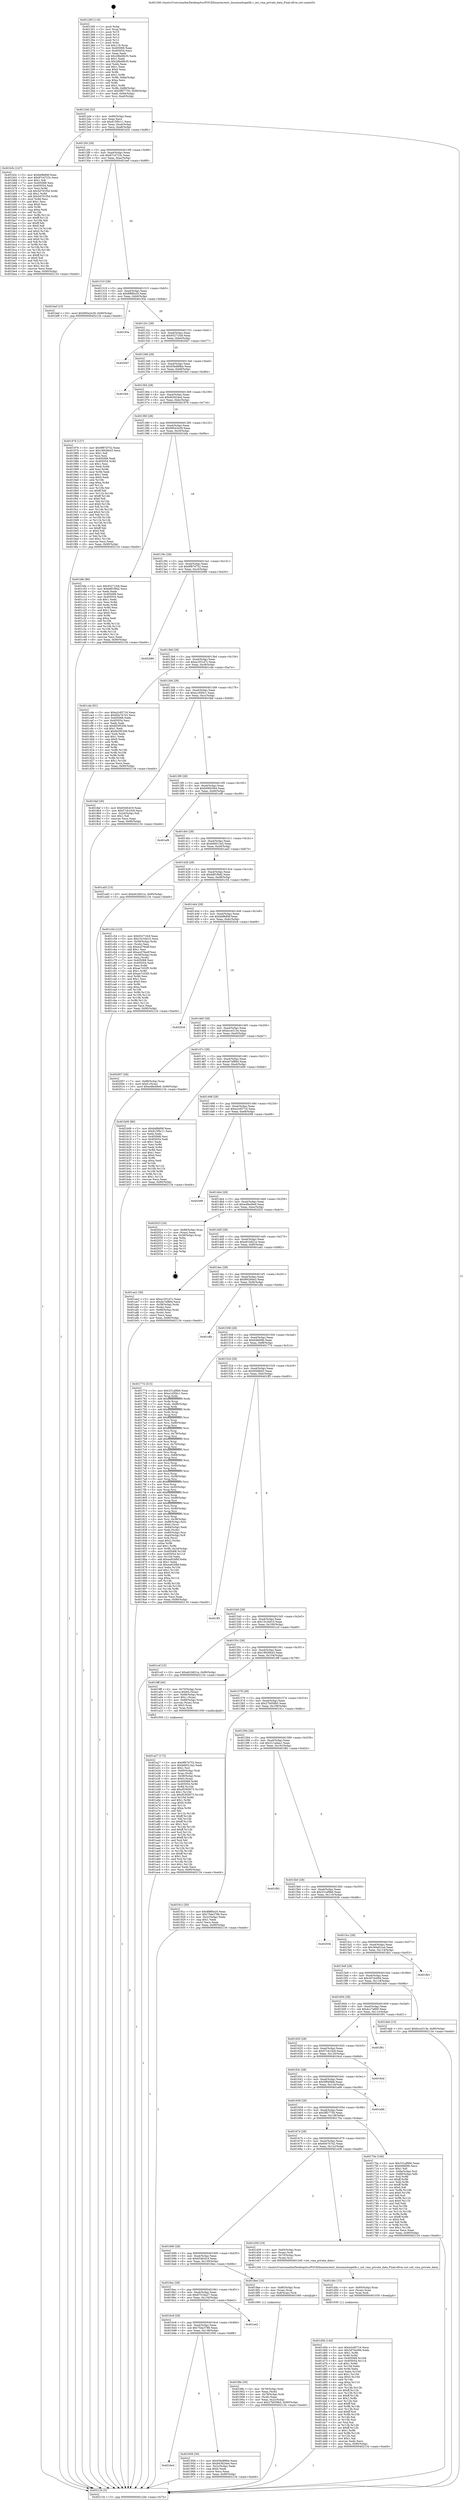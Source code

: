 digraph "0x401260" {
  label = "0x401260 (/mnt/c/Users/mathe/Desktop/tcc/POCII/binaries/extr_linuxmmhugetlb.c_set_vma_private_data_Final-ollvm.out::main(0))"
  labelloc = "t"
  node[shape=record]

  Entry [label="",width=0.3,height=0.3,shape=circle,fillcolor=black,style=filled]
  "0x4012d4" [label="{
     0x4012d4 [32]\l
     | [instrs]\l
     &nbsp;&nbsp;0x4012d4 \<+6\>: mov -0x90(%rbp),%eax\l
     &nbsp;&nbsp;0x4012da \<+2\>: mov %eax,%ecx\l
     &nbsp;&nbsp;0x4012dc \<+6\>: sub $0x815f5c11,%ecx\l
     &nbsp;&nbsp;0x4012e2 \<+6\>: mov %eax,-0xa4(%rbp)\l
     &nbsp;&nbsp;0x4012e8 \<+6\>: mov %ecx,-0xa8(%rbp)\l
     &nbsp;&nbsp;0x4012ee \<+6\>: je 0000000000401b5c \<main+0x8fc\>\l
  }"]
  "0x401b5c" [label="{
     0x401b5c [147]\l
     | [instrs]\l
     &nbsp;&nbsp;0x401b5c \<+5\>: mov $0xbbf8df4f,%eax\l
     &nbsp;&nbsp;0x401b61 \<+5\>: mov $0x87c4723c,%ecx\l
     &nbsp;&nbsp;0x401b66 \<+2\>: mov $0x1,%dl\l
     &nbsp;&nbsp;0x401b68 \<+7\>: mov 0x405068,%esi\l
     &nbsp;&nbsp;0x401b6f \<+7\>: mov 0x405054,%edi\l
     &nbsp;&nbsp;0x401b76 \<+3\>: mov %esi,%r8d\l
     &nbsp;&nbsp;0x401b79 \<+7\>: sub $0x5d781f5d,%r8d\l
     &nbsp;&nbsp;0x401b80 \<+4\>: sub $0x1,%r8d\l
     &nbsp;&nbsp;0x401b84 \<+7\>: add $0x5d781f5d,%r8d\l
     &nbsp;&nbsp;0x401b8b \<+4\>: imul %r8d,%esi\l
     &nbsp;&nbsp;0x401b8f \<+3\>: and $0x1,%esi\l
     &nbsp;&nbsp;0x401b92 \<+3\>: cmp $0x0,%esi\l
     &nbsp;&nbsp;0x401b95 \<+4\>: sete %r9b\l
     &nbsp;&nbsp;0x401b99 \<+3\>: cmp $0xa,%edi\l
     &nbsp;&nbsp;0x401b9c \<+4\>: setl %r10b\l
     &nbsp;&nbsp;0x401ba0 \<+3\>: mov %r9b,%r11b\l
     &nbsp;&nbsp;0x401ba3 \<+4\>: xor $0xff,%r11b\l
     &nbsp;&nbsp;0x401ba7 \<+3\>: mov %r10b,%bl\l
     &nbsp;&nbsp;0x401baa \<+3\>: xor $0xff,%bl\l
     &nbsp;&nbsp;0x401bad \<+3\>: xor $0x0,%dl\l
     &nbsp;&nbsp;0x401bb0 \<+3\>: mov %r11b,%r14b\l
     &nbsp;&nbsp;0x401bb3 \<+4\>: and $0x0,%r14b\l
     &nbsp;&nbsp;0x401bb7 \<+3\>: and %dl,%r9b\l
     &nbsp;&nbsp;0x401bba \<+3\>: mov %bl,%r15b\l
     &nbsp;&nbsp;0x401bbd \<+4\>: and $0x0,%r15b\l
     &nbsp;&nbsp;0x401bc1 \<+3\>: and %dl,%r10b\l
     &nbsp;&nbsp;0x401bc4 \<+3\>: or %r9b,%r14b\l
     &nbsp;&nbsp;0x401bc7 \<+3\>: or %r10b,%r15b\l
     &nbsp;&nbsp;0x401bca \<+3\>: xor %r15b,%r14b\l
     &nbsp;&nbsp;0x401bcd \<+3\>: or %bl,%r11b\l
     &nbsp;&nbsp;0x401bd0 \<+4\>: xor $0xff,%r11b\l
     &nbsp;&nbsp;0x401bd4 \<+3\>: or $0x0,%dl\l
     &nbsp;&nbsp;0x401bd7 \<+3\>: and %dl,%r11b\l
     &nbsp;&nbsp;0x401bda \<+3\>: or %r11b,%r14b\l
     &nbsp;&nbsp;0x401bdd \<+4\>: test $0x1,%r14b\l
     &nbsp;&nbsp;0x401be1 \<+3\>: cmovne %ecx,%eax\l
     &nbsp;&nbsp;0x401be4 \<+6\>: mov %eax,-0x90(%rbp)\l
     &nbsp;&nbsp;0x401bea \<+5\>: jmp 0000000000402134 \<main+0xed4\>\l
  }"]
  "0x4012f4" [label="{
     0x4012f4 [28]\l
     | [instrs]\l
     &nbsp;&nbsp;0x4012f4 \<+5\>: jmp 00000000004012f9 \<main+0x99\>\l
     &nbsp;&nbsp;0x4012f9 \<+6\>: mov -0xa4(%rbp),%eax\l
     &nbsp;&nbsp;0x4012ff \<+5\>: sub $0x87c4723c,%eax\l
     &nbsp;&nbsp;0x401304 \<+6\>: mov %eax,-0xac(%rbp)\l
     &nbsp;&nbsp;0x40130a \<+6\>: je 0000000000401bef \<main+0x98f\>\l
  }"]
  Exit [label="",width=0.3,height=0.3,shape=circle,fillcolor=black,style=filled,peripheries=2]
  "0x401bef" [label="{
     0x401bef [15]\l
     | [instrs]\l
     &nbsp;&nbsp;0x401bef \<+10\>: movl $0x995e2e39,-0x90(%rbp)\l
     &nbsp;&nbsp;0x401bf9 \<+5\>: jmp 0000000000402134 \<main+0xed4\>\l
  }"]
  "0x401310" [label="{
     0x401310 [28]\l
     | [instrs]\l
     &nbsp;&nbsp;0x401310 \<+5\>: jmp 0000000000401315 \<main+0xb5\>\l
     &nbsp;&nbsp;0x401315 \<+6\>: mov -0xa4(%rbp),%eax\l
     &nbsp;&nbsp;0x40131b \<+5\>: sub $0x8f8f0e20,%eax\l
     &nbsp;&nbsp;0x401320 \<+6\>: mov %eax,-0xb0(%rbp)\l
     &nbsp;&nbsp;0x401326 \<+6\>: je 000000000040193a \<main+0x6da\>\l
  }"]
  "0x401d5b" [label="{
     0x401d5b [144]\l
     | [instrs]\l
     &nbsp;&nbsp;0x401d5b \<+5\>: mov $0xe2c65716,%ecx\l
     &nbsp;&nbsp;0x401d60 \<+5\>: mov $0x3d7dc094,%edx\l
     &nbsp;&nbsp;0x401d65 \<+3\>: mov $0x1,%r8b\l
     &nbsp;&nbsp;0x401d68 \<+3\>: xor %r9d,%r9d\l
     &nbsp;&nbsp;0x401d6b \<+8\>: mov 0x405068,%r10d\l
     &nbsp;&nbsp;0x401d73 \<+8\>: mov 0x405054,%r11d\l
     &nbsp;&nbsp;0x401d7b \<+4\>: sub $0x1,%r9d\l
     &nbsp;&nbsp;0x401d7f \<+3\>: mov %r10d,%ebx\l
     &nbsp;&nbsp;0x401d82 \<+3\>: add %r9d,%ebx\l
     &nbsp;&nbsp;0x401d85 \<+4\>: imul %ebx,%r10d\l
     &nbsp;&nbsp;0x401d89 \<+4\>: and $0x1,%r10d\l
     &nbsp;&nbsp;0x401d8d \<+4\>: cmp $0x0,%r10d\l
     &nbsp;&nbsp;0x401d91 \<+4\>: sete %r14b\l
     &nbsp;&nbsp;0x401d95 \<+4\>: cmp $0xa,%r11d\l
     &nbsp;&nbsp;0x401d99 \<+4\>: setl %r15b\l
     &nbsp;&nbsp;0x401d9d \<+3\>: mov %r14b,%r12b\l
     &nbsp;&nbsp;0x401da0 \<+4\>: xor $0xff,%r12b\l
     &nbsp;&nbsp;0x401da4 \<+3\>: mov %r15b,%r13b\l
     &nbsp;&nbsp;0x401da7 \<+4\>: xor $0xff,%r13b\l
     &nbsp;&nbsp;0x401dab \<+4\>: xor $0x1,%r8b\l
     &nbsp;&nbsp;0x401daf \<+3\>: mov %r12b,%al\l
     &nbsp;&nbsp;0x401db2 \<+2\>: and $0xff,%al\l
     &nbsp;&nbsp;0x401db4 \<+3\>: and %r8b,%r14b\l
     &nbsp;&nbsp;0x401db7 \<+3\>: mov %r13b,%sil\l
     &nbsp;&nbsp;0x401dba \<+4\>: and $0xff,%sil\l
     &nbsp;&nbsp;0x401dbe \<+3\>: and %r8b,%r15b\l
     &nbsp;&nbsp;0x401dc1 \<+3\>: or %r14b,%al\l
     &nbsp;&nbsp;0x401dc4 \<+3\>: or %r15b,%sil\l
     &nbsp;&nbsp;0x401dc7 \<+3\>: xor %sil,%al\l
     &nbsp;&nbsp;0x401dca \<+3\>: or %r13b,%r12b\l
     &nbsp;&nbsp;0x401dcd \<+4\>: xor $0xff,%r12b\l
     &nbsp;&nbsp;0x401dd1 \<+4\>: or $0x1,%r8b\l
     &nbsp;&nbsp;0x401dd5 \<+3\>: and %r8b,%r12b\l
     &nbsp;&nbsp;0x401dd8 \<+3\>: or %r12b,%al\l
     &nbsp;&nbsp;0x401ddb \<+2\>: test $0x1,%al\l
     &nbsp;&nbsp;0x401ddd \<+3\>: cmovne %edx,%ecx\l
     &nbsp;&nbsp;0x401de0 \<+6\>: mov %ecx,-0x90(%rbp)\l
     &nbsp;&nbsp;0x401de6 \<+5\>: jmp 0000000000402134 \<main+0xed4\>\l
  }"]
  "0x40193a" [label="{
     0x40193a\l
  }", style=dashed]
  "0x40132c" [label="{
     0x40132c [28]\l
     | [instrs]\l
     &nbsp;&nbsp;0x40132c \<+5\>: jmp 0000000000401331 \<main+0xd1\>\l
     &nbsp;&nbsp;0x401331 \<+6\>: mov -0xa4(%rbp),%eax\l
     &nbsp;&nbsp;0x401337 \<+5\>: sub $0x93271fc8,%eax\l
     &nbsp;&nbsp;0x40133c \<+6\>: mov %eax,-0xb4(%rbp)\l
     &nbsp;&nbsp;0x401342 \<+6\>: je 00000000004020d7 \<main+0xe77\>\l
  }"]
  "0x401d4c" [label="{
     0x401d4c [15]\l
     | [instrs]\l
     &nbsp;&nbsp;0x401d4c \<+4\>: mov -0x60(%rbp),%rax\l
     &nbsp;&nbsp;0x401d50 \<+3\>: mov (%rax),%rax\l
     &nbsp;&nbsp;0x401d53 \<+3\>: mov %rax,%rdi\l
     &nbsp;&nbsp;0x401d56 \<+5\>: call 0000000000401030 \<free@plt\>\l
     | [calls]\l
     &nbsp;&nbsp;0x401030 \{1\} (unknown)\l
  }"]
  "0x4020d7" [label="{
     0x4020d7\l
  }", style=dashed]
  "0x401348" [label="{
     0x401348 [28]\l
     | [instrs]\l
     &nbsp;&nbsp;0x401348 \<+5\>: jmp 000000000040134d \<main+0xed\>\l
     &nbsp;&nbsp;0x40134d \<+6\>: mov -0xa4(%rbp),%eax\l
     &nbsp;&nbsp;0x401353 \<+5\>: sub $0x93bd89be,%eax\l
     &nbsp;&nbsp;0x401358 \<+6\>: mov %eax,-0xb8(%rbp)\l
     &nbsp;&nbsp;0x40135e \<+6\>: je 0000000000401fe4 \<main+0xd84\>\l
  }"]
  "0x401a27" [label="{
     0x401a27 [172]\l
     | [instrs]\l
     &nbsp;&nbsp;0x401a27 \<+5\>: mov $0x9f87d752,%ecx\l
     &nbsp;&nbsp;0x401a2c \<+5\>: mov $0xb66013a2,%edx\l
     &nbsp;&nbsp;0x401a31 \<+3\>: mov $0x1,%sil\l
     &nbsp;&nbsp;0x401a34 \<+4\>: mov -0x60(%rbp),%rdi\l
     &nbsp;&nbsp;0x401a38 \<+3\>: mov %rax,(%rdi)\l
     &nbsp;&nbsp;0x401a3b \<+4\>: mov -0x58(%rbp),%rax\l
     &nbsp;&nbsp;0x401a3f \<+6\>: movl $0x0,(%rax)\l
     &nbsp;&nbsp;0x401a45 \<+8\>: mov 0x405068,%r8d\l
     &nbsp;&nbsp;0x401a4d \<+8\>: mov 0x405054,%r9d\l
     &nbsp;&nbsp;0x401a55 \<+3\>: mov %r8d,%r10d\l
     &nbsp;&nbsp;0x401a58 \<+7\>: add $0xd5365673,%r10d\l
     &nbsp;&nbsp;0x401a5f \<+4\>: sub $0x1,%r10d\l
     &nbsp;&nbsp;0x401a63 \<+7\>: sub $0xd5365673,%r10d\l
     &nbsp;&nbsp;0x401a6a \<+4\>: imul %r10d,%r8d\l
     &nbsp;&nbsp;0x401a6e \<+4\>: and $0x1,%r8d\l
     &nbsp;&nbsp;0x401a72 \<+4\>: cmp $0x0,%r8d\l
     &nbsp;&nbsp;0x401a76 \<+4\>: sete %r11b\l
     &nbsp;&nbsp;0x401a7a \<+4\>: cmp $0xa,%r9d\l
     &nbsp;&nbsp;0x401a7e \<+3\>: setl %bl\l
     &nbsp;&nbsp;0x401a81 \<+3\>: mov %r11b,%r14b\l
     &nbsp;&nbsp;0x401a84 \<+4\>: xor $0xff,%r14b\l
     &nbsp;&nbsp;0x401a88 \<+3\>: mov %bl,%r15b\l
     &nbsp;&nbsp;0x401a8b \<+4\>: xor $0xff,%r15b\l
     &nbsp;&nbsp;0x401a8f \<+4\>: xor $0x1,%sil\l
     &nbsp;&nbsp;0x401a93 \<+3\>: mov %r14b,%r12b\l
     &nbsp;&nbsp;0x401a96 \<+4\>: and $0xff,%r12b\l
     &nbsp;&nbsp;0x401a9a \<+3\>: and %sil,%r11b\l
     &nbsp;&nbsp;0x401a9d \<+3\>: mov %r15b,%r13b\l
     &nbsp;&nbsp;0x401aa0 \<+4\>: and $0xff,%r13b\l
     &nbsp;&nbsp;0x401aa4 \<+3\>: and %sil,%bl\l
     &nbsp;&nbsp;0x401aa7 \<+3\>: or %r11b,%r12b\l
     &nbsp;&nbsp;0x401aaa \<+3\>: or %bl,%r13b\l
     &nbsp;&nbsp;0x401aad \<+3\>: xor %r13b,%r12b\l
     &nbsp;&nbsp;0x401ab0 \<+3\>: or %r15b,%r14b\l
     &nbsp;&nbsp;0x401ab3 \<+4\>: xor $0xff,%r14b\l
     &nbsp;&nbsp;0x401ab7 \<+4\>: or $0x1,%sil\l
     &nbsp;&nbsp;0x401abb \<+3\>: and %sil,%r14b\l
     &nbsp;&nbsp;0x401abe \<+3\>: or %r14b,%r12b\l
     &nbsp;&nbsp;0x401ac1 \<+4\>: test $0x1,%r12b\l
     &nbsp;&nbsp;0x401ac5 \<+3\>: cmovne %edx,%ecx\l
     &nbsp;&nbsp;0x401ac8 \<+6\>: mov %ecx,-0x90(%rbp)\l
     &nbsp;&nbsp;0x401ace \<+5\>: jmp 0000000000402134 \<main+0xed4\>\l
  }"]
  "0x401fe4" [label="{
     0x401fe4\l
  }", style=dashed]
  "0x401364" [label="{
     0x401364 [28]\l
     | [instrs]\l
     &nbsp;&nbsp;0x401364 \<+5\>: jmp 0000000000401369 \<main+0x109\>\l
     &nbsp;&nbsp;0x401369 \<+6\>: mov -0xa4(%rbp),%eax\l
     &nbsp;&nbsp;0x40136f \<+5\>: sub $0x943624e4,%eax\l
     &nbsp;&nbsp;0x401374 \<+6\>: mov %eax,-0xbc(%rbp)\l
     &nbsp;&nbsp;0x40137a \<+6\>: je 0000000000401976 \<main+0x716\>\l
  }"]
  "0x4016e4" [label="{
     0x4016e4\l
  }", style=dashed]
  "0x401976" [label="{
     0x401976 [137]\l
     | [instrs]\l
     &nbsp;&nbsp;0x401976 \<+5\>: mov $0x9f87d752,%eax\l
     &nbsp;&nbsp;0x40197b \<+5\>: mov $0x18926b43,%ecx\l
     &nbsp;&nbsp;0x401980 \<+2\>: mov $0x1,%dl\l
     &nbsp;&nbsp;0x401982 \<+2\>: xor %esi,%esi\l
     &nbsp;&nbsp;0x401984 \<+7\>: mov 0x405068,%edi\l
     &nbsp;&nbsp;0x40198b \<+8\>: mov 0x405054,%r8d\l
     &nbsp;&nbsp;0x401993 \<+3\>: sub $0x1,%esi\l
     &nbsp;&nbsp;0x401996 \<+3\>: mov %edi,%r9d\l
     &nbsp;&nbsp;0x401999 \<+3\>: add %esi,%r9d\l
     &nbsp;&nbsp;0x40199c \<+4\>: imul %r9d,%edi\l
     &nbsp;&nbsp;0x4019a0 \<+3\>: and $0x1,%edi\l
     &nbsp;&nbsp;0x4019a3 \<+3\>: cmp $0x0,%edi\l
     &nbsp;&nbsp;0x4019a6 \<+4\>: sete %r10b\l
     &nbsp;&nbsp;0x4019aa \<+4\>: cmp $0xa,%r8d\l
     &nbsp;&nbsp;0x4019ae \<+4\>: setl %r11b\l
     &nbsp;&nbsp;0x4019b2 \<+3\>: mov %r10b,%bl\l
     &nbsp;&nbsp;0x4019b5 \<+3\>: xor $0xff,%bl\l
     &nbsp;&nbsp;0x4019b8 \<+3\>: mov %r11b,%r14b\l
     &nbsp;&nbsp;0x4019bb \<+4\>: xor $0xff,%r14b\l
     &nbsp;&nbsp;0x4019bf \<+3\>: xor $0x0,%dl\l
     &nbsp;&nbsp;0x4019c2 \<+3\>: mov %bl,%r15b\l
     &nbsp;&nbsp;0x4019c5 \<+4\>: and $0x0,%r15b\l
     &nbsp;&nbsp;0x4019c9 \<+3\>: and %dl,%r10b\l
     &nbsp;&nbsp;0x4019cc \<+3\>: mov %r14b,%r12b\l
     &nbsp;&nbsp;0x4019cf \<+4\>: and $0x0,%r12b\l
     &nbsp;&nbsp;0x4019d3 \<+3\>: and %dl,%r11b\l
     &nbsp;&nbsp;0x4019d6 \<+3\>: or %r10b,%r15b\l
     &nbsp;&nbsp;0x4019d9 \<+3\>: or %r11b,%r12b\l
     &nbsp;&nbsp;0x4019dc \<+3\>: xor %r12b,%r15b\l
     &nbsp;&nbsp;0x4019df \<+3\>: or %r14b,%bl\l
     &nbsp;&nbsp;0x4019e2 \<+3\>: xor $0xff,%bl\l
     &nbsp;&nbsp;0x4019e5 \<+3\>: or $0x0,%dl\l
     &nbsp;&nbsp;0x4019e8 \<+2\>: and %dl,%bl\l
     &nbsp;&nbsp;0x4019ea \<+3\>: or %bl,%r15b\l
     &nbsp;&nbsp;0x4019ed \<+4\>: test $0x1,%r15b\l
     &nbsp;&nbsp;0x4019f1 \<+3\>: cmovne %ecx,%eax\l
     &nbsp;&nbsp;0x4019f4 \<+6\>: mov %eax,-0x90(%rbp)\l
     &nbsp;&nbsp;0x4019fa \<+5\>: jmp 0000000000402134 \<main+0xed4\>\l
  }"]
  "0x401380" [label="{
     0x401380 [28]\l
     | [instrs]\l
     &nbsp;&nbsp;0x401380 \<+5\>: jmp 0000000000401385 \<main+0x125\>\l
     &nbsp;&nbsp;0x401385 \<+6\>: mov -0xa4(%rbp),%eax\l
     &nbsp;&nbsp;0x40138b \<+5\>: sub $0x995e2e39,%eax\l
     &nbsp;&nbsp;0x401390 \<+6\>: mov %eax,-0xc0(%rbp)\l
     &nbsp;&nbsp;0x401396 \<+6\>: je 0000000000401bfe \<main+0x99e\>\l
  }"]
  "0x401958" [label="{
     0x401958 [30]\l
     | [instrs]\l
     &nbsp;&nbsp;0x401958 \<+5\>: mov $0x93bd89be,%eax\l
     &nbsp;&nbsp;0x40195d \<+5\>: mov $0x943624e4,%ecx\l
     &nbsp;&nbsp;0x401962 \<+3\>: mov -0x2c(%rbp),%edx\l
     &nbsp;&nbsp;0x401965 \<+3\>: cmp $0x0,%edx\l
     &nbsp;&nbsp;0x401968 \<+3\>: cmove %ecx,%eax\l
     &nbsp;&nbsp;0x40196b \<+6\>: mov %eax,-0x90(%rbp)\l
     &nbsp;&nbsp;0x401971 \<+5\>: jmp 0000000000402134 \<main+0xed4\>\l
  }"]
  "0x401bfe" [label="{
     0x401bfe [86]\l
     | [instrs]\l
     &nbsp;&nbsp;0x401bfe \<+5\>: mov $0x93271fc8,%eax\l
     &nbsp;&nbsp;0x401c03 \<+5\>: mov $0xb8f1f9d2,%ecx\l
     &nbsp;&nbsp;0x401c08 \<+2\>: xor %edx,%edx\l
     &nbsp;&nbsp;0x401c0a \<+7\>: mov 0x405068,%esi\l
     &nbsp;&nbsp;0x401c11 \<+7\>: mov 0x405054,%edi\l
     &nbsp;&nbsp;0x401c18 \<+3\>: sub $0x1,%edx\l
     &nbsp;&nbsp;0x401c1b \<+3\>: mov %esi,%r8d\l
     &nbsp;&nbsp;0x401c1e \<+3\>: add %edx,%r8d\l
     &nbsp;&nbsp;0x401c21 \<+4\>: imul %r8d,%esi\l
     &nbsp;&nbsp;0x401c25 \<+3\>: and $0x1,%esi\l
     &nbsp;&nbsp;0x401c28 \<+3\>: cmp $0x0,%esi\l
     &nbsp;&nbsp;0x401c2b \<+4\>: sete %r9b\l
     &nbsp;&nbsp;0x401c2f \<+3\>: cmp $0xa,%edi\l
     &nbsp;&nbsp;0x401c32 \<+4\>: setl %r10b\l
     &nbsp;&nbsp;0x401c36 \<+3\>: mov %r9b,%r11b\l
     &nbsp;&nbsp;0x401c39 \<+3\>: and %r10b,%r11b\l
     &nbsp;&nbsp;0x401c3c \<+3\>: xor %r10b,%r9b\l
     &nbsp;&nbsp;0x401c3f \<+3\>: or %r9b,%r11b\l
     &nbsp;&nbsp;0x401c42 \<+4\>: test $0x1,%r11b\l
     &nbsp;&nbsp;0x401c46 \<+3\>: cmovne %ecx,%eax\l
     &nbsp;&nbsp;0x401c49 \<+6\>: mov %eax,-0x90(%rbp)\l
     &nbsp;&nbsp;0x401c4f \<+5\>: jmp 0000000000402134 \<main+0xed4\>\l
  }"]
  "0x40139c" [label="{
     0x40139c [28]\l
     | [instrs]\l
     &nbsp;&nbsp;0x40139c \<+5\>: jmp 00000000004013a1 \<main+0x141\>\l
     &nbsp;&nbsp;0x4013a1 \<+6\>: mov -0xa4(%rbp),%eax\l
     &nbsp;&nbsp;0x4013a7 \<+5\>: sub $0x9f87d752,%eax\l
     &nbsp;&nbsp;0x4013ac \<+6\>: mov %eax,-0xc4(%rbp)\l
     &nbsp;&nbsp;0x4013b2 \<+6\>: je 0000000000402080 \<main+0xe20\>\l
  }"]
  "0x4016c8" [label="{
     0x4016c8 [28]\l
     | [instrs]\l
     &nbsp;&nbsp;0x4016c8 \<+5\>: jmp 00000000004016cd \<main+0x46d\>\l
     &nbsp;&nbsp;0x4016cd \<+6\>: mov -0xa4(%rbp),%eax\l
     &nbsp;&nbsp;0x4016d3 \<+5\>: sub $0x75da3788,%eax\l
     &nbsp;&nbsp;0x4016d8 \<+6\>: mov %eax,-0x138(%rbp)\l
     &nbsp;&nbsp;0x4016de \<+6\>: je 0000000000401958 \<main+0x6f8\>\l
  }"]
  "0x402080" [label="{
     0x402080\l
  }", style=dashed]
  "0x4013b8" [label="{
     0x4013b8 [28]\l
     | [instrs]\l
     &nbsp;&nbsp;0x4013b8 \<+5\>: jmp 00000000004013bd \<main+0x15d\>\l
     &nbsp;&nbsp;0x4013bd \<+6\>: mov -0xa4(%rbp),%eax\l
     &nbsp;&nbsp;0x4013c3 \<+5\>: sub $0xa1051d7c,%eax\l
     &nbsp;&nbsp;0x4013c8 \<+6\>: mov %eax,-0xc8(%rbp)\l
     &nbsp;&nbsp;0x4013ce \<+6\>: je 0000000000401cde \<main+0xa7e\>\l
  }"]
  "0x401e42" [label="{
     0x401e42\l
  }", style=dashed]
  "0x401cde" [label="{
     0x401cde [91]\l
     | [instrs]\l
     &nbsp;&nbsp;0x401cde \<+5\>: mov $0xe2c65716,%eax\l
     &nbsp;&nbsp;0x401ce3 \<+5\>: mov $0x60e7b7e2,%ecx\l
     &nbsp;&nbsp;0x401ce8 \<+7\>: mov 0x405068,%edx\l
     &nbsp;&nbsp;0x401cef \<+7\>: mov 0x405054,%esi\l
     &nbsp;&nbsp;0x401cf6 \<+2\>: mov %edx,%edi\l
     &nbsp;&nbsp;0x401cf8 \<+6\>: sub $0xfd295206,%edi\l
     &nbsp;&nbsp;0x401cfe \<+3\>: sub $0x1,%edi\l
     &nbsp;&nbsp;0x401d01 \<+6\>: add $0xfd295206,%edi\l
     &nbsp;&nbsp;0x401d07 \<+3\>: imul %edi,%edx\l
     &nbsp;&nbsp;0x401d0a \<+3\>: and $0x1,%edx\l
     &nbsp;&nbsp;0x401d0d \<+3\>: cmp $0x0,%edx\l
     &nbsp;&nbsp;0x401d10 \<+4\>: sete %r8b\l
     &nbsp;&nbsp;0x401d14 \<+3\>: cmp $0xa,%esi\l
     &nbsp;&nbsp;0x401d17 \<+4\>: setl %r9b\l
     &nbsp;&nbsp;0x401d1b \<+3\>: mov %r8b,%r10b\l
     &nbsp;&nbsp;0x401d1e \<+3\>: and %r9b,%r10b\l
     &nbsp;&nbsp;0x401d21 \<+3\>: xor %r9b,%r8b\l
     &nbsp;&nbsp;0x401d24 \<+3\>: or %r8b,%r10b\l
     &nbsp;&nbsp;0x401d27 \<+4\>: test $0x1,%r10b\l
     &nbsp;&nbsp;0x401d2b \<+3\>: cmovne %ecx,%eax\l
     &nbsp;&nbsp;0x401d2e \<+6\>: mov %eax,-0x90(%rbp)\l
     &nbsp;&nbsp;0x401d34 \<+5\>: jmp 0000000000402134 \<main+0xed4\>\l
  }"]
  "0x4013d4" [label="{
     0x4013d4 [28]\l
     | [instrs]\l
     &nbsp;&nbsp;0x4013d4 \<+5\>: jmp 00000000004013d9 \<main+0x179\>\l
     &nbsp;&nbsp;0x4013d9 \<+6\>: mov -0xa4(%rbp),%eax\l
     &nbsp;&nbsp;0x4013df \<+5\>: sub $0xa1d5f4c1,%eax\l
     &nbsp;&nbsp;0x4013e4 \<+6\>: mov %eax,-0xcc(%rbp)\l
     &nbsp;&nbsp;0x4013ea \<+6\>: je 00000000004018af \<main+0x64f\>\l
  }"]
  "0x4018fe" [label="{
     0x4018fe [30]\l
     | [instrs]\l
     &nbsp;&nbsp;0x4018fe \<+4\>: mov -0x78(%rbp),%rdi\l
     &nbsp;&nbsp;0x401902 \<+2\>: mov %eax,(%rdi)\l
     &nbsp;&nbsp;0x401904 \<+4\>: mov -0x78(%rbp),%rdi\l
     &nbsp;&nbsp;0x401908 \<+2\>: mov (%rdi),%eax\l
     &nbsp;&nbsp;0x40190a \<+3\>: mov %eax,-0x2c(%rbp)\l
     &nbsp;&nbsp;0x40190d \<+10\>: movl $0x27b059b5,-0x90(%rbp)\l
     &nbsp;&nbsp;0x401917 \<+5\>: jmp 0000000000402134 \<main+0xed4\>\l
  }"]
  "0x4018af" [label="{
     0x4018af [30]\l
     | [instrs]\l
     &nbsp;&nbsp;0x4018af \<+5\>: mov $0x654fcd19,%eax\l
     &nbsp;&nbsp;0x4018b4 \<+5\>: mov $0x57cb10c8,%ecx\l
     &nbsp;&nbsp;0x4018b9 \<+3\>: mov -0x2d(%rbp),%dl\l
     &nbsp;&nbsp;0x4018bc \<+3\>: test $0x1,%dl\l
     &nbsp;&nbsp;0x4018bf \<+3\>: cmovne %ecx,%eax\l
     &nbsp;&nbsp;0x4018c2 \<+6\>: mov %eax,-0x90(%rbp)\l
     &nbsp;&nbsp;0x4018c8 \<+5\>: jmp 0000000000402134 \<main+0xed4\>\l
  }"]
  "0x4013f0" [label="{
     0x4013f0 [28]\l
     | [instrs]\l
     &nbsp;&nbsp;0x4013f0 \<+5\>: jmp 00000000004013f5 \<main+0x195\>\l
     &nbsp;&nbsp;0x4013f5 \<+6\>: mov -0xa4(%rbp),%eax\l
     &nbsp;&nbsp;0x4013fb \<+5\>: sub $0xb090c064,%eax\l
     &nbsp;&nbsp;0x401400 \<+6\>: mov %eax,-0xd0(%rbp)\l
     &nbsp;&nbsp;0x401406 \<+6\>: je 0000000000401ef9 \<main+0xc99\>\l
  }"]
  "0x4016ac" [label="{
     0x4016ac [28]\l
     | [instrs]\l
     &nbsp;&nbsp;0x4016ac \<+5\>: jmp 00000000004016b1 \<main+0x451\>\l
     &nbsp;&nbsp;0x4016b1 \<+6\>: mov -0xa4(%rbp),%eax\l
     &nbsp;&nbsp;0x4016b7 \<+5\>: sub $0x67516a27,%eax\l
     &nbsp;&nbsp;0x4016bc \<+6\>: mov %eax,-0x134(%rbp)\l
     &nbsp;&nbsp;0x4016c2 \<+6\>: je 0000000000401e42 \<main+0xbe2\>\l
  }"]
  "0x401ef9" [label="{
     0x401ef9\l
  }", style=dashed]
  "0x40140c" [label="{
     0x40140c [28]\l
     | [instrs]\l
     &nbsp;&nbsp;0x40140c \<+5\>: jmp 0000000000401411 \<main+0x1b1\>\l
     &nbsp;&nbsp;0x401411 \<+6\>: mov -0xa4(%rbp),%eax\l
     &nbsp;&nbsp;0x401417 \<+5\>: sub $0xb66013a2,%eax\l
     &nbsp;&nbsp;0x40141c \<+6\>: mov %eax,-0xd4(%rbp)\l
     &nbsp;&nbsp;0x401422 \<+6\>: je 0000000000401ad3 \<main+0x873\>\l
  }"]
  "0x4018ee" [label="{
     0x4018ee [16]\l
     | [instrs]\l
     &nbsp;&nbsp;0x4018ee \<+4\>: mov -0x80(%rbp),%rax\l
     &nbsp;&nbsp;0x4018f2 \<+3\>: mov (%rax),%rax\l
     &nbsp;&nbsp;0x4018f5 \<+4\>: mov 0x8(%rax),%rdi\l
     &nbsp;&nbsp;0x4018f9 \<+5\>: call 0000000000401060 \<atoi@plt\>\l
     | [calls]\l
     &nbsp;&nbsp;0x401060 \{1\} (unknown)\l
  }"]
  "0x401ad3" [label="{
     0x401ad3 [15]\l
     | [instrs]\l
     &nbsp;&nbsp;0x401ad3 \<+10\>: movl $0xe61b821e,-0x90(%rbp)\l
     &nbsp;&nbsp;0x401add \<+5\>: jmp 0000000000402134 \<main+0xed4\>\l
  }"]
  "0x401428" [label="{
     0x401428 [28]\l
     | [instrs]\l
     &nbsp;&nbsp;0x401428 \<+5\>: jmp 000000000040142d \<main+0x1cd\>\l
     &nbsp;&nbsp;0x40142d \<+6\>: mov -0xa4(%rbp),%eax\l
     &nbsp;&nbsp;0x401433 \<+5\>: sub $0xb8f1f9d2,%eax\l
     &nbsp;&nbsp;0x401438 \<+6\>: mov %eax,-0xd8(%rbp)\l
     &nbsp;&nbsp;0x40143e \<+6\>: je 0000000000401c54 \<main+0x9f4\>\l
  }"]
  "0x401690" [label="{
     0x401690 [28]\l
     | [instrs]\l
     &nbsp;&nbsp;0x401690 \<+5\>: jmp 0000000000401695 \<main+0x435\>\l
     &nbsp;&nbsp;0x401695 \<+6\>: mov -0xa4(%rbp),%eax\l
     &nbsp;&nbsp;0x40169b \<+5\>: sub $0x654fcd19,%eax\l
     &nbsp;&nbsp;0x4016a0 \<+6\>: mov %eax,-0x130(%rbp)\l
     &nbsp;&nbsp;0x4016a6 \<+6\>: je 00000000004018ee \<main+0x68e\>\l
  }"]
  "0x401c54" [label="{
     0x401c54 [123]\l
     | [instrs]\l
     &nbsp;&nbsp;0x401c54 \<+5\>: mov $0x93271fc8,%eax\l
     &nbsp;&nbsp;0x401c59 \<+5\>: mov $0x15c34d15,%ecx\l
     &nbsp;&nbsp;0x401c5e \<+4\>: mov -0x58(%rbp),%rdx\l
     &nbsp;&nbsp;0x401c62 \<+2\>: mov (%rdx),%esi\l
     &nbsp;&nbsp;0x401c64 \<+6\>: sub $0xecd76edf,%esi\l
     &nbsp;&nbsp;0x401c6a \<+3\>: add $0x1,%esi\l
     &nbsp;&nbsp;0x401c6d \<+6\>: add $0xecd76edf,%esi\l
     &nbsp;&nbsp;0x401c73 \<+4\>: mov -0x58(%rbp),%rdx\l
     &nbsp;&nbsp;0x401c77 \<+2\>: mov %esi,(%rdx)\l
     &nbsp;&nbsp;0x401c79 \<+7\>: mov 0x405068,%esi\l
     &nbsp;&nbsp;0x401c80 \<+7\>: mov 0x405054,%edi\l
     &nbsp;&nbsp;0x401c87 \<+3\>: mov %esi,%r8d\l
     &nbsp;&nbsp;0x401c8a \<+7\>: sub $0xae7c02f5,%r8d\l
     &nbsp;&nbsp;0x401c91 \<+4\>: sub $0x1,%r8d\l
     &nbsp;&nbsp;0x401c95 \<+7\>: add $0xae7c02f5,%r8d\l
     &nbsp;&nbsp;0x401c9c \<+4\>: imul %r8d,%esi\l
     &nbsp;&nbsp;0x401ca0 \<+3\>: and $0x1,%esi\l
     &nbsp;&nbsp;0x401ca3 \<+3\>: cmp $0x0,%esi\l
     &nbsp;&nbsp;0x401ca6 \<+4\>: sete %r9b\l
     &nbsp;&nbsp;0x401caa \<+3\>: cmp $0xa,%edi\l
     &nbsp;&nbsp;0x401cad \<+4\>: setl %r10b\l
     &nbsp;&nbsp;0x401cb1 \<+3\>: mov %r9b,%r11b\l
     &nbsp;&nbsp;0x401cb4 \<+3\>: and %r10b,%r11b\l
     &nbsp;&nbsp;0x401cb7 \<+3\>: xor %r10b,%r9b\l
     &nbsp;&nbsp;0x401cba \<+3\>: or %r9b,%r11b\l
     &nbsp;&nbsp;0x401cbd \<+4\>: test $0x1,%r11b\l
     &nbsp;&nbsp;0x401cc1 \<+3\>: cmovne %ecx,%eax\l
     &nbsp;&nbsp;0x401cc4 \<+6\>: mov %eax,-0x90(%rbp)\l
     &nbsp;&nbsp;0x401cca \<+5\>: jmp 0000000000402134 \<main+0xed4\>\l
  }"]
  "0x401444" [label="{
     0x401444 [28]\l
     | [instrs]\l
     &nbsp;&nbsp;0x401444 \<+5\>: jmp 0000000000401449 \<main+0x1e9\>\l
     &nbsp;&nbsp;0x401449 \<+6\>: mov -0xa4(%rbp),%eax\l
     &nbsp;&nbsp;0x40144f \<+5\>: sub $0xbbf8df4f,%eax\l
     &nbsp;&nbsp;0x401454 \<+6\>: mov %eax,-0xdc(%rbp)\l
     &nbsp;&nbsp;0x40145a \<+6\>: je 00000000004020c8 \<main+0xe68\>\l
  }"]
  "0x401d39" [label="{
     0x401d39 [19]\l
     | [instrs]\l
     &nbsp;&nbsp;0x401d39 \<+4\>: mov -0x60(%rbp),%rax\l
     &nbsp;&nbsp;0x401d3d \<+3\>: mov (%rax),%rdi\l
     &nbsp;&nbsp;0x401d40 \<+4\>: mov -0x70(%rbp),%rax\l
     &nbsp;&nbsp;0x401d44 \<+3\>: mov (%rax),%rsi\l
     &nbsp;&nbsp;0x401d47 \<+5\>: call 0000000000401240 \<set_vma_private_data\>\l
     | [calls]\l
     &nbsp;&nbsp;0x401240 \{1\} (/mnt/c/Users/mathe/Desktop/tcc/POCII/binaries/extr_linuxmmhugetlb.c_set_vma_private_data_Final-ollvm.out::set_vma_private_data)\l
  }"]
  "0x4020c8" [label="{
     0x4020c8\l
  }", style=dashed]
  "0x401460" [label="{
     0x401460 [28]\l
     | [instrs]\l
     &nbsp;&nbsp;0x401460 \<+5\>: jmp 0000000000401465 \<main+0x205\>\l
     &nbsp;&nbsp;0x401465 \<+6\>: mov -0xa4(%rbp),%eax\l
     &nbsp;&nbsp;0x40146b \<+5\>: sub $0xbcce513e,%eax\l
     &nbsp;&nbsp;0x401470 \<+6\>: mov %eax,-0xe0(%rbp)\l
     &nbsp;&nbsp;0x401476 \<+6\>: je 0000000000402007 \<main+0xda7\>\l
  }"]
  "0x401260" [label="{
     0x401260 [116]\l
     | [instrs]\l
     &nbsp;&nbsp;0x401260 \<+1\>: push %rbp\l
     &nbsp;&nbsp;0x401261 \<+3\>: mov %rsp,%rbp\l
     &nbsp;&nbsp;0x401264 \<+2\>: push %r15\l
     &nbsp;&nbsp;0x401266 \<+2\>: push %r14\l
     &nbsp;&nbsp;0x401268 \<+2\>: push %r13\l
     &nbsp;&nbsp;0x40126a \<+2\>: push %r12\l
     &nbsp;&nbsp;0x40126c \<+1\>: push %rbx\l
     &nbsp;&nbsp;0x40126d \<+7\>: sub $0x118,%rsp\l
     &nbsp;&nbsp;0x401274 \<+7\>: mov 0x405068,%eax\l
     &nbsp;&nbsp;0x40127b \<+7\>: mov 0x405054,%ecx\l
     &nbsp;&nbsp;0x401282 \<+2\>: mov %eax,%edx\l
     &nbsp;&nbsp;0x401284 \<+6\>: sub $0x28bd0b35,%edx\l
     &nbsp;&nbsp;0x40128a \<+3\>: sub $0x1,%edx\l
     &nbsp;&nbsp;0x40128d \<+6\>: add $0x28bd0b35,%edx\l
     &nbsp;&nbsp;0x401293 \<+3\>: imul %edx,%eax\l
     &nbsp;&nbsp;0x401296 \<+3\>: and $0x1,%eax\l
     &nbsp;&nbsp;0x401299 \<+3\>: cmp $0x0,%eax\l
     &nbsp;&nbsp;0x40129c \<+4\>: sete %r8b\l
     &nbsp;&nbsp;0x4012a0 \<+4\>: and $0x1,%r8b\l
     &nbsp;&nbsp;0x4012a4 \<+7\>: mov %r8b,-0x8a(%rbp)\l
     &nbsp;&nbsp;0x4012ab \<+3\>: cmp $0xa,%ecx\l
     &nbsp;&nbsp;0x4012ae \<+4\>: setl %r8b\l
     &nbsp;&nbsp;0x4012b2 \<+4\>: and $0x1,%r8b\l
     &nbsp;&nbsp;0x4012b6 \<+7\>: mov %r8b,-0x89(%rbp)\l
     &nbsp;&nbsp;0x4012bd \<+10\>: movl $0x5ff27750,-0x90(%rbp)\l
     &nbsp;&nbsp;0x4012c7 \<+6\>: mov %edi,-0x94(%rbp)\l
     &nbsp;&nbsp;0x4012cd \<+7\>: mov %rsi,-0xa0(%rbp)\l
  }"]
  "0x402007" [label="{
     0x402007 [28]\l
     | [instrs]\l
     &nbsp;&nbsp;0x402007 \<+7\>: mov -0x88(%rbp),%rax\l
     &nbsp;&nbsp;0x40200e \<+6\>: movl $0x0,(%rax)\l
     &nbsp;&nbsp;0x402014 \<+10\>: movl $0xe48e49e9,-0x90(%rbp)\l
     &nbsp;&nbsp;0x40201e \<+5\>: jmp 0000000000402134 \<main+0xed4\>\l
  }"]
  "0x40147c" [label="{
     0x40147c [28]\l
     | [instrs]\l
     &nbsp;&nbsp;0x40147c \<+5\>: jmp 0000000000401481 \<main+0x221\>\l
     &nbsp;&nbsp;0x401481 \<+6\>: mov -0xa4(%rbp),%eax\l
     &nbsp;&nbsp;0x401487 \<+5\>: sub $0xde7ef864,%eax\l
     &nbsp;&nbsp;0x40148c \<+6\>: mov %eax,-0xe4(%rbp)\l
     &nbsp;&nbsp;0x401492 \<+6\>: je 0000000000401b06 \<main+0x8a6\>\l
  }"]
  "0x402134" [label="{
     0x402134 [5]\l
     | [instrs]\l
     &nbsp;&nbsp;0x402134 \<+5\>: jmp 00000000004012d4 \<main+0x74\>\l
  }"]
  "0x401b06" [label="{
     0x401b06 [86]\l
     | [instrs]\l
     &nbsp;&nbsp;0x401b06 \<+5\>: mov $0xbbf8df4f,%eax\l
     &nbsp;&nbsp;0x401b0b \<+5\>: mov $0x815f5c11,%ecx\l
     &nbsp;&nbsp;0x401b10 \<+2\>: xor %edx,%edx\l
     &nbsp;&nbsp;0x401b12 \<+7\>: mov 0x405068,%esi\l
     &nbsp;&nbsp;0x401b19 \<+7\>: mov 0x405054,%edi\l
     &nbsp;&nbsp;0x401b20 \<+3\>: sub $0x1,%edx\l
     &nbsp;&nbsp;0x401b23 \<+3\>: mov %esi,%r8d\l
     &nbsp;&nbsp;0x401b26 \<+3\>: add %edx,%r8d\l
     &nbsp;&nbsp;0x401b29 \<+4\>: imul %r8d,%esi\l
     &nbsp;&nbsp;0x401b2d \<+3\>: and $0x1,%esi\l
     &nbsp;&nbsp;0x401b30 \<+3\>: cmp $0x0,%esi\l
     &nbsp;&nbsp;0x401b33 \<+4\>: sete %r9b\l
     &nbsp;&nbsp;0x401b37 \<+3\>: cmp $0xa,%edi\l
     &nbsp;&nbsp;0x401b3a \<+4\>: setl %r10b\l
     &nbsp;&nbsp;0x401b3e \<+3\>: mov %r9b,%r11b\l
     &nbsp;&nbsp;0x401b41 \<+3\>: and %r10b,%r11b\l
     &nbsp;&nbsp;0x401b44 \<+3\>: xor %r10b,%r9b\l
     &nbsp;&nbsp;0x401b47 \<+3\>: or %r9b,%r11b\l
     &nbsp;&nbsp;0x401b4a \<+4\>: test $0x1,%r11b\l
     &nbsp;&nbsp;0x401b4e \<+3\>: cmovne %ecx,%eax\l
     &nbsp;&nbsp;0x401b51 \<+6\>: mov %eax,-0x90(%rbp)\l
     &nbsp;&nbsp;0x401b57 \<+5\>: jmp 0000000000402134 \<main+0xed4\>\l
  }"]
  "0x401498" [label="{
     0x401498 [28]\l
     | [instrs]\l
     &nbsp;&nbsp;0x401498 \<+5\>: jmp 000000000040149d \<main+0x23d\>\l
     &nbsp;&nbsp;0x40149d \<+6\>: mov -0xa4(%rbp),%eax\l
     &nbsp;&nbsp;0x4014a3 \<+5\>: sub $0xe2c65716,%eax\l
     &nbsp;&nbsp;0x4014a8 \<+6\>: mov %eax,-0xe8(%rbp)\l
     &nbsp;&nbsp;0x4014ae \<+6\>: je 00000000004020f9 \<main+0xe99\>\l
  }"]
  "0x401674" [label="{
     0x401674 [28]\l
     | [instrs]\l
     &nbsp;&nbsp;0x401674 \<+5\>: jmp 0000000000401679 \<main+0x419\>\l
     &nbsp;&nbsp;0x401679 \<+6\>: mov -0xa4(%rbp),%eax\l
     &nbsp;&nbsp;0x40167f \<+5\>: sub $0x60e7b7e2,%eax\l
     &nbsp;&nbsp;0x401684 \<+6\>: mov %eax,-0x12c(%rbp)\l
     &nbsp;&nbsp;0x40168a \<+6\>: je 0000000000401d39 \<main+0xad9\>\l
  }"]
  "0x4020f9" [label="{
     0x4020f9\l
  }", style=dashed]
  "0x4014b4" [label="{
     0x4014b4 [28]\l
     | [instrs]\l
     &nbsp;&nbsp;0x4014b4 \<+5\>: jmp 00000000004014b9 \<main+0x259\>\l
     &nbsp;&nbsp;0x4014b9 \<+6\>: mov -0xa4(%rbp),%eax\l
     &nbsp;&nbsp;0x4014bf \<+5\>: sub $0xe48e49e9,%eax\l
     &nbsp;&nbsp;0x4014c4 \<+6\>: mov %eax,-0xec(%rbp)\l
     &nbsp;&nbsp;0x4014ca \<+6\>: je 0000000000402023 \<main+0xdc3\>\l
  }"]
  "0x40170a" [label="{
     0x40170a [106]\l
     | [instrs]\l
     &nbsp;&nbsp;0x40170a \<+5\>: mov $0x331af9b6,%eax\l
     &nbsp;&nbsp;0x40170f \<+5\>: mov $0x64fd09b,%ecx\l
     &nbsp;&nbsp;0x401714 \<+2\>: mov $0x1,%dl\l
     &nbsp;&nbsp;0x401716 \<+7\>: mov -0x8a(%rbp),%sil\l
     &nbsp;&nbsp;0x40171d \<+7\>: mov -0x89(%rbp),%dil\l
     &nbsp;&nbsp;0x401724 \<+3\>: mov %sil,%r8b\l
     &nbsp;&nbsp;0x401727 \<+4\>: xor $0xff,%r8b\l
     &nbsp;&nbsp;0x40172b \<+3\>: mov %dil,%r9b\l
     &nbsp;&nbsp;0x40172e \<+4\>: xor $0xff,%r9b\l
     &nbsp;&nbsp;0x401732 \<+3\>: xor $0x0,%dl\l
     &nbsp;&nbsp;0x401735 \<+3\>: mov %r8b,%r10b\l
     &nbsp;&nbsp;0x401738 \<+4\>: and $0x0,%r10b\l
     &nbsp;&nbsp;0x40173c \<+3\>: and %dl,%sil\l
     &nbsp;&nbsp;0x40173f \<+3\>: mov %r9b,%r11b\l
     &nbsp;&nbsp;0x401742 \<+4\>: and $0x0,%r11b\l
     &nbsp;&nbsp;0x401746 \<+3\>: and %dl,%dil\l
     &nbsp;&nbsp;0x401749 \<+3\>: or %sil,%r10b\l
     &nbsp;&nbsp;0x40174c \<+3\>: or %dil,%r11b\l
     &nbsp;&nbsp;0x40174f \<+3\>: xor %r11b,%r10b\l
     &nbsp;&nbsp;0x401752 \<+3\>: or %r9b,%r8b\l
     &nbsp;&nbsp;0x401755 \<+4\>: xor $0xff,%r8b\l
     &nbsp;&nbsp;0x401759 \<+3\>: or $0x0,%dl\l
     &nbsp;&nbsp;0x40175c \<+3\>: and %dl,%r8b\l
     &nbsp;&nbsp;0x40175f \<+3\>: or %r8b,%r10b\l
     &nbsp;&nbsp;0x401762 \<+4\>: test $0x1,%r10b\l
     &nbsp;&nbsp;0x401766 \<+3\>: cmovne %ecx,%eax\l
     &nbsp;&nbsp;0x401769 \<+6\>: mov %eax,-0x90(%rbp)\l
     &nbsp;&nbsp;0x40176f \<+5\>: jmp 0000000000402134 \<main+0xed4\>\l
  }"]
  "0x402023" [label="{
     0x402023 [24]\l
     | [instrs]\l
     &nbsp;&nbsp;0x402023 \<+7\>: mov -0x88(%rbp),%rax\l
     &nbsp;&nbsp;0x40202a \<+2\>: mov (%rax),%eax\l
     &nbsp;&nbsp;0x40202c \<+4\>: lea -0x28(%rbp),%rsp\l
     &nbsp;&nbsp;0x402030 \<+1\>: pop %rbx\l
     &nbsp;&nbsp;0x402031 \<+2\>: pop %r12\l
     &nbsp;&nbsp;0x402033 \<+2\>: pop %r13\l
     &nbsp;&nbsp;0x402035 \<+2\>: pop %r14\l
     &nbsp;&nbsp;0x402037 \<+2\>: pop %r15\l
     &nbsp;&nbsp;0x402039 \<+1\>: pop %rbp\l
     &nbsp;&nbsp;0x40203a \<+1\>: ret\l
  }"]
  "0x4014d0" [label="{
     0x4014d0 [28]\l
     | [instrs]\l
     &nbsp;&nbsp;0x4014d0 \<+5\>: jmp 00000000004014d5 \<main+0x275\>\l
     &nbsp;&nbsp;0x4014d5 \<+6\>: mov -0xa4(%rbp),%eax\l
     &nbsp;&nbsp;0x4014db \<+5\>: sub $0xe61b821e,%eax\l
     &nbsp;&nbsp;0x4014e0 \<+6\>: mov %eax,-0xf0(%rbp)\l
     &nbsp;&nbsp;0x4014e6 \<+6\>: je 0000000000401ae2 \<main+0x882\>\l
  }"]
  "0x401658" [label="{
     0x401658 [28]\l
     | [instrs]\l
     &nbsp;&nbsp;0x401658 \<+5\>: jmp 000000000040165d \<main+0x3fd\>\l
     &nbsp;&nbsp;0x40165d \<+6\>: mov -0xa4(%rbp),%eax\l
     &nbsp;&nbsp;0x401663 \<+5\>: sub $0x5ff27750,%eax\l
     &nbsp;&nbsp;0x401668 \<+6\>: mov %eax,-0x128(%rbp)\l
     &nbsp;&nbsp;0x40166e \<+6\>: je 000000000040170a \<main+0x4aa\>\l
  }"]
  "0x401ae2" [label="{
     0x401ae2 [36]\l
     | [instrs]\l
     &nbsp;&nbsp;0x401ae2 \<+5\>: mov $0xa1051d7c,%eax\l
     &nbsp;&nbsp;0x401ae7 \<+5\>: mov $0xde7ef864,%ecx\l
     &nbsp;&nbsp;0x401aec \<+4\>: mov -0x58(%rbp),%rdx\l
     &nbsp;&nbsp;0x401af0 \<+2\>: mov (%rdx),%esi\l
     &nbsp;&nbsp;0x401af2 \<+4\>: mov -0x68(%rbp),%rdx\l
     &nbsp;&nbsp;0x401af6 \<+2\>: cmp (%rdx),%esi\l
     &nbsp;&nbsp;0x401af8 \<+3\>: cmovl %ecx,%eax\l
     &nbsp;&nbsp;0x401afb \<+6\>: mov %eax,-0x90(%rbp)\l
     &nbsp;&nbsp;0x401b01 \<+5\>: jmp 0000000000402134 \<main+0xed4\>\l
  }"]
  "0x4014ec" [label="{
     0x4014ec [28]\l
     | [instrs]\l
     &nbsp;&nbsp;0x4014ec \<+5\>: jmp 00000000004014f1 \<main+0x291\>\l
     &nbsp;&nbsp;0x4014f1 \<+6\>: mov -0xa4(%rbp),%eax\l
     &nbsp;&nbsp;0x4014f7 \<+5\>: sub $0xf94284e3,%eax\l
     &nbsp;&nbsp;0x4014fc \<+6\>: mov %eax,-0xf4(%rbp)\l
     &nbsp;&nbsp;0x401502 \<+6\>: je 0000000000401dfa \<main+0xb9a\>\l
  }"]
  "0x401e66" [label="{
     0x401e66\l
  }", style=dashed]
  "0x401dfa" [label="{
     0x401dfa\l
  }", style=dashed]
  "0x401508" [label="{
     0x401508 [28]\l
     | [instrs]\l
     &nbsp;&nbsp;0x401508 \<+5\>: jmp 000000000040150d \<main+0x2ad\>\l
     &nbsp;&nbsp;0x40150d \<+6\>: mov -0xa4(%rbp),%eax\l
     &nbsp;&nbsp;0x401513 \<+5\>: sub $0x64fd09b,%eax\l
     &nbsp;&nbsp;0x401518 \<+6\>: mov %eax,-0xf8(%rbp)\l
     &nbsp;&nbsp;0x40151e \<+6\>: je 0000000000401774 \<main+0x514\>\l
  }"]
  "0x40163c" [label="{
     0x40163c [28]\l
     | [instrs]\l
     &nbsp;&nbsp;0x40163c \<+5\>: jmp 0000000000401641 \<main+0x3e1\>\l
     &nbsp;&nbsp;0x401641 \<+6\>: mov -0xa4(%rbp),%eax\l
     &nbsp;&nbsp;0x401647 \<+5\>: sub $0x5f940bfe,%eax\l
     &nbsp;&nbsp;0x40164c \<+6\>: mov %eax,-0x124(%rbp)\l
     &nbsp;&nbsp;0x401652 \<+6\>: je 0000000000401e66 \<main+0xc06\>\l
  }"]
  "0x401774" [label="{
     0x401774 [315]\l
     | [instrs]\l
     &nbsp;&nbsp;0x401774 \<+5\>: mov $0x331af9b6,%eax\l
     &nbsp;&nbsp;0x401779 \<+5\>: mov $0xa1d5f4c1,%ecx\l
     &nbsp;&nbsp;0x40177e \<+3\>: mov %rsp,%rdx\l
     &nbsp;&nbsp;0x401781 \<+4\>: add $0xfffffffffffffff0,%rdx\l
     &nbsp;&nbsp;0x401785 \<+3\>: mov %rdx,%rsp\l
     &nbsp;&nbsp;0x401788 \<+7\>: mov %rdx,-0x88(%rbp)\l
     &nbsp;&nbsp;0x40178f \<+3\>: mov %rsp,%rdx\l
     &nbsp;&nbsp;0x401792 \<+4\>: add $0xfffffffffffffff0,%rdx\l
     &nbsp;&nbsp;0x401796 \<+3\>: mov %rdx,%rsp\l
     &nbsp;&nbsp;0x401799 \<+3\>: mov %rsp,%rsi\l
     &nbsp;&nbsp;0x40179c \<+4\>: add $0xfffffffffffffff0,%rsi\l
     &nbsp;&nbsp;0x4017a0 \<+3\>: mov %rsi,%rsp\l
     &nbsp;&nbsp;0x4017a3 \<+4\>: mov %rsi,-0x80(%rbp)\l
     &nbsp;&nbsp;0x4017a7 \<+3\>: mov %rsp,%rsi\l
     &nbsp;&nbsp;0x4017aa \<+4\>: add $0xfffffffffffffff0,%rsi\l
     &nbsp;&nbsp;0x4017ae \<+3\>: mov %rsi,%rsp\l
     &nbsp;&nbsp;0x4017b1 \<+4\>: mov %rsi,-0x78(%rbp)\l
     &nbsp;&nbsp;0x4017b5 \<+3\>: mov %rsp,%rsi\l
     &nbsp;&nbsp;0x4017b8 \<+4\>: add $0xfffffffffffffff0,%rsi\l
     &nbsp;&nbsp;0x4017bc \<+3\>: mov %rsi,%rsp\l
     &nbsp;&nbsp;0x4017bf \<+4\>: mov %rsi,-0x70(%rbp)\l
     &nbsp;&nbsp;0x4017c3 \<+3\>: mov %rsp,%rsi\l
     &nbsp;&nbsp;0x4017c6 \<+4\>: add $0xfffffffffffffff0,%rsi\l
     &nbsp;&nbsp;0x4017ca \<+3\>: mov %rsi,%rsp\l
     &nbsp;&nbsp;0x4017cd \<+4\>: mov %rsi,-0x68(%rbp)\l
     &nbsp;&nbsp;0x4017d1 \<+3\>: mov %rsp,%rsi\l
     &nbsp;&nbsp;0x4017d4 \<+4\>: add $0xfffffffffffffff0,%rsi\l
     &nbsp;&nbsp;0x4017d8 \<+3\>: mov %rsi,%rsp\l
     &nbsp;&nbsp;0x4017db \<+4\>: mov %rsi,-0x60(%rbp)\l
     &nbsp;&nbsp;0x4017df \<+3\>: mov %rsp,%rsi\l
     &nbsp;&nbsp;0x4017e2 \<+4\>: add $0xfffffffffffffff0,%rsi\l
     &nbsp;&nbsp;0x4017e6 \<+3\>: mov %rsi,%rsp\l
     &nbsp;&nbsp;0x4017e9 \<+4\>: mov %rsi,-0x58(%rbp)\l
     &nbsp;&nbsp;0x4017ed \<+3\>: mov %rsp,%rsi\l
     &nbsp;&nbsp;0x4017f0 \<+4\>: add $0xfffffffffffffff0,%rsi\l
     &nbsp;&nbsp;0x4017f4 \<+3\>: mov %rsi,%rsp\l
     &nbsp;&nbsp;0x4017f7 \<+4\>: mov %rsi,-0x50(%rbp)\l
     &nbsp;&nbsp;0x4017fb \<+3\>: mov %rsp,%rsi\l
     &nbsp;&nbsp;0x4017fe \<+4\>: add $0xfffffffffffffff0,%rsi\l
     &nbsp;&nbsp;0x401802 \<+3\>: mov %rsi,%rsp\l
     &nbsp;&nbsp;0x401805 \<+4\>: mov %rsi,-0x48(%rbp)\l
     &nbsp;&nbsp;0x401809 \<+3\>: mov %rsp,%rsi\l
     &nbsp;&nbsp;0x40180c \<+4\>: add $0xfffffffffffffff0,%rsi\l
     &nbsp;&nbsp;0x401810 \<+3\>: mov %rsi,%rsp\l
     &nbsp;&nbsp;0x401813 \<+4\>: mov %rsi,-0x40(%rbp)\l
     &nbsp;&nbsp;0x401817 \<+3\>: mov %rsp,%rsi\l
     &nbsp;&nbsp;0x40181a \<+4\>: add $0xfffffffffffffff0,%rsi\l
     &nbsp;&nbsp;0x40181e \<+3\>: mov %rsi,%rsp\l
     &nbsp;&nbsp;0x401821 \<+4\>: mov %rsi,-0x38(%rbp)\l
     &nbsp;&nbsp;0x401825 \<+7\>: mov -0x88(%rbp),%rsi\l
     &nbsp;&nbsp;0x40182c \<+6\>: movl $0x0,(%rsi)\l
     &nbsp;&nbsp;0x401832 \<+6\>: mov -0x94(%rbp),%edi\l
     &nbsp;&nbsp;0x401838 \<+2\>: mov %edi,(%rdx)\l
     &nbsp;&nbsp;0x40183a \<+4\>: mov -0x80(%rbp),%rsi\l
     &nbsp;&nbsp;0x40183e \<+7\>: mov -0xa0(%rbp),%r8\l
     &nbsp;&nbsp;0x401845 \<+3\>: mov %r8,(%rsi)\l
     &nbsp;&nbsp;0x401848 \<+3\>: cmpl $0x2,(%rdx)\l
     &nbsp;&nbsp;0x40184b \<+4\>: setne %r9b\l
     &nbsp;&nbsp;0x40184f \<+4\>: and $0x1,%r9b\l
     &nbsp;&nbsp;0x401853 \<+4\>: mov %r9b,-0x2d(%rbp)\l
     &nbsp;&nbsp;0x401857 \<+8\>: mov 0x405068,%r10d\l
     &nbsp;&nbsp;0x40185f \<+8\>: mov 0x405054,%r11d\l
     &nbsp;&nbsp;0x401867 \<+3\>: mov %r10d,%ebx\l
     &nbsp;&nbsp;0x40186a \<+6\>: add $0xea924fbf,%ebx\l
     &nbsp;&nbsp;0x401870 \<+3\>: sub $0x1,%ebx\l
     &nbsp;&nbsp;0x401873 \<+6\>: sub $0xea924fbf,%ebx\l
     &nbsp;&nbsp;0x401879 \<+4\>: imul %ebx,%r10d\l
     &nbsp;&nbsp;0x40187d \<+4\>: and $0x1,%r10d\l
     &nbsp;&nbsp;0x401881 \<+4\>: cmp $0x0,%r10d\l
     &nbsp;&nbsp;0x401885 \<+4\>: sete %r9b\l
     &nbsp;&nbsp;0x401889 \<+4\>: cmp $0xa,%r11d\l
     &nbsp;&nbsp;0x40188d \<+4\>: setl %r14b\l
     &nbsp;&nbsp;0x401891 \<+3\>: mov %r9b,%r15b\l
     &nbsp;&nbsp;0x401894 \<+3\>: and %r14b,%r15b\l
     &nbsp;&nbsp;0x401897 \<+3\>: xor %r14b,%r9b\l
     &nbsp;&nbsp;0x40189a \<+3\>: or %r9b,%r15b\l
     &nbsp;&nbsp;0x40189d \<+4\>: test $0x1,%r15b\l
     &nbsp;&nbsp;0x4018a1 \<+3\>: cmovne %ecx,%eax\l
     &nbsp;&nbsp;0x4018a4 \<+6\>: mov %eax,-0x90(%rbp)\l
     &nbsp;&nbsp;0x4018aa \<+5\>: jmp 0000000000402134 \<main+0xed4\>\l
  }"]
  "0x401524" [label="{
     0x401524 [28]\l
     | [instrs]\l
     &nbsp;&nbsp;0x401524 \<+5\>: jmp 0000000000401529 \<main+0x2c9\>\l
     &nbsp;&nbsp;0x401529 \<+6\>: mov -0xa4(%rbp),%eax\l
     &nbsp;&nbsp;0x40152f \<+5\>: sub $0x9568b02,%eax\l
     &nbsp;&nbsp;0x401534 \<+6\>: mov %eax,-0xfc(%rbp)\l
     &nbsp;&nbsp;0x40153a \<+6\>: je 0000000000401ff3 \<main+0xd93\>\l
  }"]
  "0x4018cd" [label="{
     0x4018cd\l
  }", style=dashed]
  "0x401ff3" [label="{
     0x401ff3\l
  }", style=dashed]
  "0x401540" [label="{
     0x401540 [28]\l
     | [instrs]\l
     &nbsp;&nbsp;0x401540 \<+5\>: jmp 0000000000401545 \<main+0x2e5\>\l
     &nbsp;&nbsp;0x401545 \<+6\>: mov -0xa4(%rbp),%eax\l
     &nbsp;&nbsp;0x40154b \<+5\>: sub $0x15c34d15,%eax\l
     &nbsp;&nbsp;0x401550 \<+6\>: mov %eax,-0x100(%rbp)\l
     &nbsp;&nbsp;0x401556 \<+6\>: je 0000000000401ccf \<main+0xa6f\>\l
  }"]
  "0x401620" [label="{
     0x401620 [28]\l
     | [instrs]\l
     &nbsp;&nbsp;0x401620 \<+5\>: jmp 0000000000401625 \<main+0x3c5\>\l
     &nbsp;&nbsp;0x401625 \<+6\>: mov -0xa4(%rbp),%eax\l
     &nbsp;&nbsp;0x40162b \<+5\>: sub $0x57cb10c8,%eax\l
     &nbsp;&nbsp;0x401630 \<+6\>: mov %eax,-0x120(%rbp)\l
     &nbsp;&nbsp;0x401636 \<+6\>: je 00000000004018cd \<main+0x66d\>\l
  }"]
  "0x401ccf" [label="{
     0x401ccf [15]\l
     | [instrs]\l
     &nbsp;&nbsp;0x401ccf \<+10\>: movl $0xe61b821e,-0x90(%rbp)\l
     &nbsp;&nbsp;0x401cd9 \<+5\>: jmp 0000000000402134 \<main+0xed4\>\l
  }"]
  "0x40155c" [label="{
     0x40155c [28]\l
     | [instrs]\l
     &nbsp;&nbsp;0x40155c \<+5\>: jmp 0000000000401561 \<main+0x301\>\l
     &nbsp;&nbsp;0x401561 \<+6\>: mov -0xa4(%rbp),%eax\l
     &nbsp;&nbsp;0x401567 \<+5\>: sub $0x18926b43,%eax\l
     &nbsp;&nbsp;0x40156c \<+6\>: mov %eax,-0x104(%rbp)\l
     &nbsp;&nbsp;0x401572 \<+6\>: je 00000000004019ff \<main+0x79f\>\l
  }"]
  "0x401f91" [label="{
     0x401f91\l
  }", style=dashed]
  "0x4019ff" [label="{
     0x4019ff [40]\l
     | [instrs]\l
     &nbsp;&nbsp;0x4019ff \<+4\>: mov -0x70(%rbp),%rax\l
     &nbsp;&nbsp;0x401a03 \<+7\>: movq $0x64,(%rax)\l
     &nbsp;&nbsp;0x401a0a \<+4\>: mov -0x68(%rbp),%rax\l
     &nbsp;&nbsp;0x401a0e \<+6\>: movl $0x1,(%rax)\l
     &nbsp;&nbsp;0x401a14 \<+4\>: mov -0x68(%rbp),%rax\l
     &nbsp;&nbsp;0x401a18 \<+3\>: movslq (%rax),%rax\l
     &nbsp;&nbsp;0x401a1b \<+4\>: shl $0x3,%rax\l
     &nbsp;&nbsp;0x401a1f \<+3\>: mov %rax,%rdi\l
     &nbsp;&nbsp;0x401a22 \<+5\>: call 0000000000401050 \<malloc@plt\>\l
     | [calls]\l
     &nbsp;&nbsp;0x401050 \{1\} (unknown)\l
  }"]
  "0x401578" [label="{
     0x401578 [28]\l
     | [instrs]\l
     &nbsp;&nbsp;0x401578 \<+5\>: jmp 000000000040157d \<main+0x31d\>\l
     &nbsp;&nbsp;0x40157d \<+6\>: mov -0xa4(%rbp),%eax\l
     &nbsp;&nbsp;0x401583 \<+5\>: sub $0x27b059b5,%eax\l
     &nbsp;&nbsp;0x401588 \<+6\>: mov %eax,-0x108(%rbp)\l
     &nbsp;&nbsp;0x40158e \<+6\>: je 000000000040191c \<main+0x6bc\>\l
  }"]
  "0x401604" [label="{
     0x401604 [28]\l
     | [instrs]\l
     &nbsp;&nbsp;0x401604 \<+5\>: jmp 0000000000401609 \<main+0x3a9\>\l
     &nbsp;&nbsp;0x401609 \<+6\>: mov -0xa4(%rbp),%eax\l
     &nbsp;&nbsp;0x40160f \<+5\>: sub $0x4cc7a800,%eax\l
     &nbsp;&nbsp;0x401614 \<+6\>: mov %eax,-0x11c(%rbp)\l
     &nbsp;&nbsp;0x40161a \<+6\>: je 0000000000401f91 \<main+0xd31\>\l
  }"]
  "0x40191c" [label="{
     0x40191c [30]\l
     | [instrs]\l
     &nbsp;&nbsp;0x40191c \<+5\>: mov $0x8f8f0e20,%eax\l
     &nbsp;&nbsp;0x401921 \<+5\>: mov $0x75da3788,%ecx\l
     &nbsp;&nbsp;0x401926 \<+3\>: mov -0x2c(%rbp),%edx\l
     &nbsp;&nbsp;0x401929 \<+3\>: cmp $0x1,%edx\l
     &nbsp;&nbsp;0x40192c \<+3\>: cmovl %ecx,%eax\l
     &nbsp;&nbsp;0x40192f \<+6\>: mov %eax,-0x90(%rbp)\l
     &nbsp;&nbsp;0x401935 \<+5\>: jmp 0000000000402134 \<main+0xed4\>\l
  }"]
  "0x401594" [label="{
     0x401594 [28]\l
     | [instrs]\l
     &nbsp;&nbsp;0x401594 \<+5\>: jmp 0000000000401599 \<main+0x339\>\l
     &nbsp;&nbsp;0x401599 \<+6\>: mov -0xa4(%rbp),%eax\l
     &nbsp;&nbsp;0x40159f \<+5\>: sub $0x311a4ea1,%eax\l
     &nbsp;&nbsp;0x4015a4 \<+6\>: mov %eax,-0x10c(%rbp)\l
     &nbsp;&nbsp;0x4015aa \<+6\>: je 0000000000401f82 \<main+0xd22\>\l
  }"]
  "0x401deb" [label="{
     0x401deb [15]\l
     | [instrs]\l
     &nbsp;&nbsp;0x401deb \<+10\>: movl $0xbcce513e,-0x90(%rbp)\l
     &nbsp;&nbsp;0x401df5 \<+5\>: jmp 0000000000402134 \<main+0xed4\>\l
  }"]
  "0x401f82" [label="{
     0x401f82\l
  }", style=dashed]
  "0x4015b0" [label="{
     0x4015b0 [28]\l
     | [instrs]\l
     &nbsp;&nbsp;0x4015b0 \<+5\>: jmp 00000000004015b5 \<main+0x355\>\l
     &nbsp;&nbsp;0x4015b5 \<+6\>: mov -0xa4(%rbp),%eax\l
     &nbsp;&nbsp;0x4015bb \<+5\>: sub $0x331af9b6,%eax\l
     &nbsp;&nbsp;0x4015c0 \<+6\>: mov %eax,-0x110(%rbp)\l
     &nbsp;&nbsp;0x4015c6 \<+6\>: je 000000000040203b \<main+0xddb\>\l
  }"]
  "0x4015e8" [label="{
     0x4015e8 [28]\l
     | [instrs]\l
     &nbsp;&nbsp;0x4015e8 \<+5\>: jmp 00000000004015ed \<main+0x38d\>\l
     &nbsp;&nbsp;0x4015ed \<+6\>: mov -0xa4(%rbp),%eax\l
     &nbsp;&nbsp;0x4015f3 \<+5\>: sub $0x3d7dc094,%eax\l
     &nbsp;&nbsp;0x4015f8 \<+6\>: mov %eax,-0x118(%rbp)\l
     &nbsp;&nbsp;0x4015fe \<+6\>: je 0000000000401deb \<main+0xb8b\>\l
  }"]
  "0x40203b" [label="{
     0x40203b\l
  }", style=dashed]
  "0x4015cc" [label="{
     0x4015cc [28]\l
     | [instrs]\l
     &nbsp;&nbsp;0x4015cc \<+5\>: jmp 00000000004015d1 \<main+0x371\>\l
     &nbsp;&nbsp;0x4015d1 \<+6\>: mov -0xa4(%rbp),%eax\l
     &nbsp;&nbsp;0x4015d7 \<+5\>: sub $0x364d31a4,%eax\l
     &nbsp;&nbsp;0x4015dc \<+6\>: mov %eax,-0x114(%rbp)\l
     &nbsp;&nbsp;0x4015e2 \<+6\>: je 0000000000401fb3 \<main+0xd53\>\l
  }"]
  "0x401fb3" [label="{
     0x401fb3\l
  }", style=dashed]
  Entry -> "0x401260" [label=" 1"]
  "0x4012d4" -> "0x401b5c" [label=" 1"]
  "0x4012d4" -> "0x4012f4" [label=" 21"]
  "0x402023" -> Exit [label=" 1"]
  "0x4012f4" -> "0x401bef" [label=" 1"]
  "0x4012f4" -> "0x401310" [label=" 20"]
  "0x402007" -> "0x402134" [label=" 1"]
  "0x401310" -> "0x40193a" [label=" 0"]
  "0x401310" -> "0x40132c" [label=" 20"]
  "0x401deb" -> "0x402134" [label=" 1"]
  "0x40132c" -> "0x4020d7" [label=" 0"]
  "0x40132c" -> "0x401348" [label=" 20"]
  "0x401d5b" -> "0x402134" [label=" 1"]
  "0x401348" -> "0x401fe4" [label=" 0"]
  "0x401348" -> "0x401364" [label=" 20"]
  "0x401d4c" -> "0x401d5b" [label=" 1"]
  "0x401364" -> "0x401976" [label=" 1"]
  "0x401364" -> "0x401380" [label=" 19"]
  "0x401d39" -> "0x401d4c" [label=" 1"]
  "0x401380" -> "0x401bfe" [label=" 1"]
  "0x401380" -> "0x40139c" [label=" 18"]
  "0x401cde" -> "0x402134" [label=" 1"]
  "0x40139c" -> "0x402080" [label=" 0"]
  "0x40139c" -> "0x4013b8" [label=" 18"]
  "0x401c54" -> "0x402134" [label=" 1"]
  "0x4013b8" -> "0x401cde" [label=" 1"]
  "0x4013b8" -> "0x4013d4" [label=" 17"]
  "0x401bfe" -> "0x402134" [label=" 1"]
  "0x4013d4" -> "0x4018af" [label=" 1"]
  "0x4013d4" -> "0x4013f0" [label=" 16"]
  "0x401b5c" -> "0x402134" [label=" 1"]
  "0x4013f0" -> "0x401ef9" [label=" 0"]
  "0x4013f0" -> "0x40140c" [label=" 16"]
  "0x401b06" -> "0x402134" [label=" 1"]
  "0x40140c" -> "0x401ad3" [label=" 1"]
  "0x40140c" -> "0x401428" [label=" 15"]
  "0x401ae2" -> "0x402134" [label=" 2"]
  "0x401428" -> "0x401c54" [label=" 1"]
  "0x401428" -> "0x401444" [label=" 14"]
  "0x401a27" -> "0x402134" [label=" 1"]
  "0x401444" -> "0x4020c8" [label=" 0"]
  "0x401444" -> "0x401460" [label=" 14"]
  "0x4019ff" -> "0x401a27" [label=" 1"]
  "0x401460" -> "0x402007" [label=" 1"]
  "0x401460" -> "0x40147c" [label=" 13"]
  "0x4016c8" -> "0x4016e4" [label=" 0"]
  "0x40147c" -> "0x401b06" [label=" 1"]
  "0x40147c" -> "0x401498" [label=" 12"]
  "0x4016c8" -> "0x401958" [label=" 1"]
  "0x401498" -> "0x4020f9" [label=" 0"]
  "0x401498" -> "0x4014b4" [label=" 12"]
  "0x401ccf" -> "0x402134" [label=" 1"]
  "0x4014b4" -> "0x402023" [label=" 1"]
  "0x4014b4" -> "0x4014d0" [label=" 11"]
  "0x4016ac" -> "0x4016c8" [label=" 1"]
  "0x4014d0" -> "0x401ae2" [label=" 2"]
  "0x4014d0" -> "0x4014ec" [label=" 9"]
  "0x401bef" -> "0x402134" [label=" 1"]
  "0x4014ec" -> "0x401dfa" [label=" 0"]
  "0x4014ec" -> "0x401508" [label=" 9"]
  "0x40191c" -> "0x402134" [label=" 1"]
  "0x401508" -> "0x401774" [label=" 1"]
  "0x401508" -> "0x401524" [label=" 8"]
  "0x4018ee" -> "0x4018fe" [label=" 1"]
  "0x401524" -> "0x401ff3" [label=" 0"]
  "0x401524" -> "0x401540" [label=" 8"]
  "0x401690" -> "0x4016ac" [label=" 1"]
  "0x401540" -> "0x401ccf" [label=" 1"]
  "0x401540" -> "0x40155c" [label=" 7"]
  "0x401ad3" -> "0x402134" [label=" 1"]
  "0x40155c" -> "0x4019ff" [label=" 1"]
  "0x40155c" -> "0x401578" [label=" 6"]
  "0x401674" -> "0x401690" [label=" 2"]
  "0x401578" -> "0x40191c" [label=" 1"]
  "0x401578" -> "0x401594" [label=" 5"]
  "0x401976" -> "0x402134" [label=" 1"]
  "0x401594" -> "0x401f82" [label=" 0"]
  "0x401594" -> "0x4015b0" [label=" 5"]
  "0x4018af" -> "0x402134" [label=" 1"]
  "0x4015b0" -> "0x40203b" [label=" 0"]
  "0x4015b0" -> "0x4015cc" [label=" 5"]
  "0x401958" -> "0x402134" [label=" 1"]
  "0x4015cc" -> "0x401fb3" [label=" 0"]
  "0x4015cc" -> "0x4015e8" [label=" 5"]
  "0x401774" -> "0x402134" [label=" 1"]
  "0x4015e8" -> "0x401deb" [label=" 1"]
  "0x4015e8" -> "0x401604" [label=" 4"]
  "0x401674" -> "0x401d39" [label=" 1"]
  "0x401604" -> "0x401f91" [label=" 0"]
  "0x401604" -> "0x401620" [label=" 4"]
  "0x401690" -> "0x4018ee" [label=" 1"]
  "0x401620" -> "0x4018cd" [label=" 0"]
  "0x401620" -> "0x40163c" [label=" 4"]
  "0x4018fe" -> "0x402134" [label=" 1"]
  "0x40163c" -> "0x401e66" [label=" 0"]
  "0x40163c" -> "0x401658" [label=" 4"]
  "0x4016ac" -> "0x401e42" [label=" 0"]
  "0x401658" -> "0x40170a" [label=" 1"]
  "0x401658" -> "0x401674" [label=" 3"]
  "0x40170a" -> "0x402134" [label=" 1"]
  "0x401260" -> "0x4012d4" [label=" 1"]
  "0x402134" -> "0x4012d4" [label=" 21"]
}
